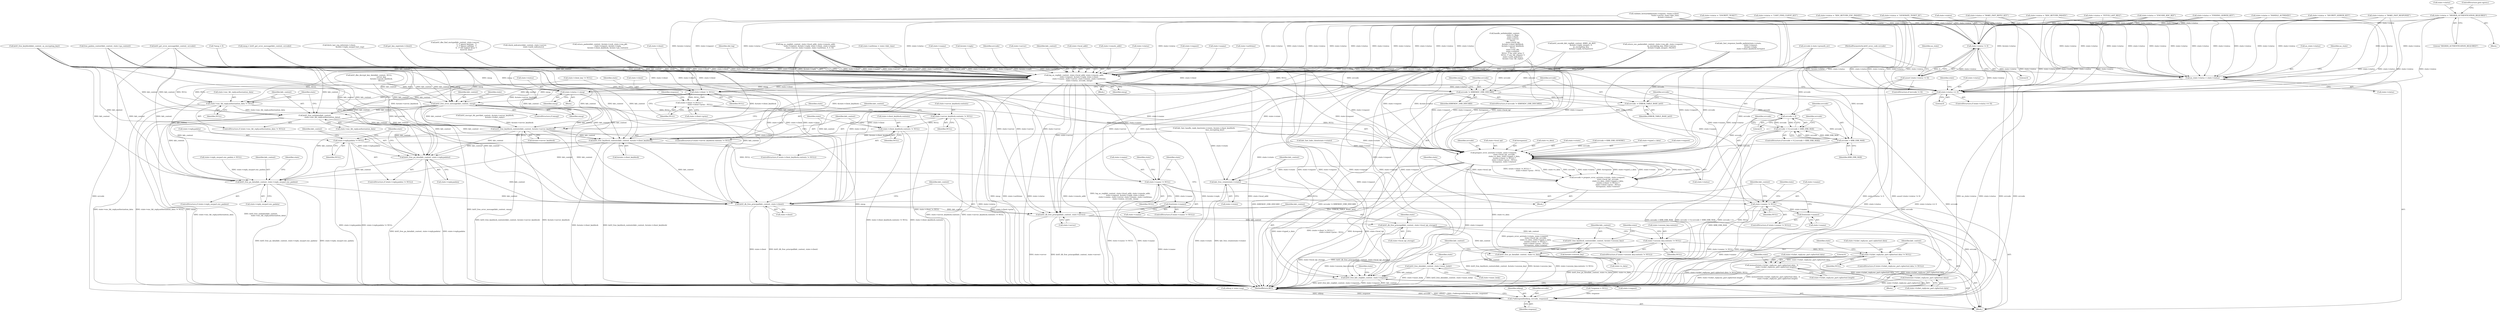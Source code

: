 digraph "0_krb5_ffb35baac6981f9e8914f8f3bffd37f284b85970@pointer" {
"1000209" [label="(Call,state->status = \"HIGHER_AUTHENTICATION_REQUIRED\")"];
"1000792" [label="(Call,state->status != 0)"];
"1000791" [label="(Call,assert (state->status != 0))"];
"1000797" [label="(Call,au_state->status = state->status)"];
"1000847" [label="(Call,log_as_req(kdc_context, state->local_addr, state->remote_addr,\n                   state->request, &state->reply, state->client,\n                   state->cname, state->server, state->sname, state->authtime,\n                   state->status, errcode, emsg))"];
"1000889" [label="(Call,state->status == 0)"];
"1000921" [label="(Call,prepare_error_as(state->rstate, state->request,\n                                       state->local_tgt, errcode,\n                                       state->e_data, state->typed_e_data,\n                                       ((state->client != NULL) ?\n                                        state->client->princ : NULL),\n                                       &response, state->status))"];
"1000919" [label="(Call,errcode = prepare_error_as(state->rstate, state->request,\n                                       state->local_tgt, errcode,\n                                       state->e_data, state->typed_e_data,\n                                       ((state->client != NULL) ?\n                                        state->client->princ : NULL),\n                                       &response, state->status))"];
"1001157" [label="(Call,(*oldrespond)(oldarg, errcode, response))"];
"1001128" [label="(Call,krb5_free_pa_data(kdc_context, state->e_data))"];
"1001133" [label="(Call,krb5_free_data(kdc_context, state->inner_body))"];
"1001142" [label="(Call,krb5_free_kdc_req(kdc_context, state->request))"];
"1001138" [label="(Call,kdc_free_rstate(state->rstate))"];
"1000895" [label="(Call,state->status = emsg)"];
"1000901" [label="(Call,errcode != KRB5KDC_ERR_DISCARD)"];
"1000905" [label="(Call,errcode -= ERROR_TABLE_BASE_krb5)"];
"1000910" [label="(Call,errcode < 0)"];
"1000909" [label="(Call,errcode < 0 || errcode > KRB_ERR_MAX)"];
"1000913" [label="(Call,errcode > KRB_ERR_MAX)"];
"1000939" [label="(Call,state->client != NULL)"];
"1000938" [label="(Call,(state->client != NULL) ?\n                                        state->client->princ : NULL)"];
"1000966" [label="(Call,state->enc_tkt_reply.authorization_data != NULL)"];
"1000973" [label="(Call,krb5_free_authdata(kdc_context,\n                           state->enc_tkt_reply.authorization_data))"];
"1000988" [label="(Call,krb5_free_keyblock_contents(kdc_context, &state->server_keyblock))"];
"1001002" [label="(Call,krb5_free_keyblock_contents(kdc_context, &state->client_keyblock))"];
"1001016" [label="(Call,krb5_free_pa_data(kdc_context, state->reply.padata))"];
"1001029" [label="(Call,krb5_free_pa_data(kdc_context, state->reply_encpart.enc_padata))"];
"1001056" [label="(Call,krb5_db_free_principal(kdc_context, state->client))"];
"1001061" [label="(Call,krb5_db_free_principal(kdc_context, state->server))"];
"1001066" [label="(Call,krb5_db_free_principal(kdc_context, state->local_tgt_storage))"];
"1001079" [label="(Call,krb5_free_keyblock_contents(kdc_context, &state->session_key))"];
"1000981" [label="(Call,state->server_keyblock.contents != NULL)"];
"1000995" [label="(Call,state->client_keyblock.contents != NULL)"];
"1001009" [label="(Call,state->reply.padata != NULL)"];
"1001037" [label="(Call,state->cname != NULL)"];
"1001042" [label="(Call,free(state->cname))"];
"1001047" [label="(Call,state->sname != NULL)"];
"1001052" [label="(Call,free(state->sname))"];
"1001072" [label="(Call,state->session_key.contents != NULL)"];
"1001086" [label="(Call,state->ticket_reply.enc_part.ciphertext.data != NULL)"];
"1001098" [label="(Call,memset(state->ticket_reply.enc_part.ciphertext.data , 0,\n               state->ticket_reply.enc_part.ciphertext.length))"];
"1001118" [label="(Call,free(state->ticket_reply.enc_part.ciphertext.data))"];
"1000962" [label="(Call,krb5_free_error_message(kdc_context, emsg))"];
"1000883" [label="(Identifier,did_log)"];
"1000404" [label="(Call,state->reply_encpart.enc_padata = NULL)"];
"1000939" [label="(Call,state->client != NULL)"];
"1000914" [label="(Identifier,errcode)"];
"1000228" [label="(Call,krb5_dbe_find_enctype(kdc_context, state->server,\n                                         -1, /* ignore keytype   */\n                                         -1, /* Ignore salttype  */\n                                         0,  /* Get highest kvno */\n                                         &server_key))"];
"1001049" [label="(Identifier,state)"];
"1000900" [label="(ControlStructure,if (errcode != KRB5KDC_ERR_DISCARD))"];
"1000889" [label="(Call,state->status == 0)"];
"1001063" [label="(Call,state->server)"];
"1000791" [label="(Call,assert (state->status != 0))"];
"1001052" [label="(Call,free(state->sname))"];
"1001073" [label="(Call,state->session_key.contents)"];
"1000932" [label="(Call,state->e_data)"];
"1000902" [label="(Identifier,errcode)"];
"1000839" [label="(Call,krb5_get_error_message(kdc_context, errcode))"];
"1000386" [label="(Call,state->authtime = state->kdc_time)"];
"1000909" [label="(Call,errcode < 0 || errcode > KRB_ERR_MAX)"];
"1000865" [label="(Call,state->cname)"];
"1000614" [label="(Call,kdc_fast_handle_reply_key(state->rstate, &state->client_keyblock,\n                                        &as_encrypting_key))"];
"1000903" [label="(Identifier,KRB5KDC_ERR_DISCARD)"];
"1000967" [label="(Call,state->enc_tkt_reply.authorization_data)"];
"1001134" [label="(Identifier,kdc_context)"];
"1000987" [label="(Identifier,NULL)"];
"1001091" [label="(Identifier,state)"];
"1000858" [label="(Call,&state->reply)"];
"1000906" [label="(Identifier,errcode)"];
"1000880" [label="(Identifier,errcode)"];
"1000513" [label="(Call,state->status = \"HANDLE_AUTHDATA\")"];
"1000198" [label="(Call,check_indicators(kdc_context, state->server,\n                               state->auth_indicators))"];
"1001066" [label="(Call,krb5_db_free_principal(kdc_context, state->local_tgt_storage))"];
"1001017" [label="(Identifier,kdc_context)"];
"1000846" [label="(Block,)"];
"1000413" [label="(Call,return_padata(kdc_context, &state->rock, state->req_pkt,\n                            state->request, &state->reply,\n                            &state->client_keyblock, &state->pa_context))"];
"1001026" [label="(Identifier,state)"];
"1000962" [label="(Call,krb5_free_error_message(kdc_context, emsg))"];
"1000905" [label="(Call,errcode -= ERROR_TABLE_BASE_krb5)"];
"1001016" [label="(Call,krb5_free_pa_data(kdc_context, state->reply.padata))"];
"1000241" [label="(Call,state->status = \"FINDING_SERVER_KEY\")"];
"1001041" [label="(Identifier,NULL)"];
"1000318" [label="(Call,state->status = \"FETCH_LAST_REQ\")"];
"1001018" [label="(Call,state->reply.padata)"];
"1001085" [label="(ControlStructure,if (state->ticket_reply.enc_part.ciphertext.data != NULL))"];
"1000920" [label="(Identifier,errcode)"];
"1000943" [label="(Identifier,NULL)"];
"1000944" [label="(Call,state->client->princ)"];
"1001138" [label="(Call,kdc_free_rstate(state->rstate))"];
"1001081" [label="(Call,&state->session_key)"];
"1000455" [label="(Call,state->status = \"CANT_FIND_CLIENT_KEY\")"];
"1001047" [label="(Call,state->sname != NULL)"];
"1001043" [label="(Call,state->cname)"];
"1000213" [label="(Literal,\"HIGHER_AUTHENTICATION_REQUIRED\")"];
"1000825" [label="(Call,free_padata_context(kdc_context, state->pa_context))"];
"1000938" [label="(Call,(state->client != NULL) ?\n                                        state->client->princ : NULL)"];
"1001051" [label="(Identifier,NULL)"];
"1000963" [label="(Identifier,kdc_context)"];
"1000210" [label="(Call,state->status)"];
"1001086" [label="(Call,state->ticket_reply.enc_part.ciphertext.data != NULL)"];
"1000975" [label="(Call,state->enc_tkt_reply.authorization_data)"];
"1000990" [label="(Call,&state->server_keyblock)"];
"1000868" [label="(Call,state->server)"];
"1001118" [label="(Call,free(state->ticket_reply.enc_part.ciphertext.data))"];
"1000893" [label="(Literal,0)"];
"1000951" [label="(Identifier,response)"];
"1000848" [label="(Identifier,kdc_context)"];
"1000922" [label="(Call,state->rstate)"];
"1000555" [label="(Call,state->status = \"GENERATE_TICKET_ID\")"];
"1000952" [label="(Call,state->status)"];
"1001123" [label="(Identifier,state)"];
"1001009" [label="(Call,state->reply.padata != NULL)"];
"1000750" [label="(Call,log_as_req(kdc_context, state->local_addr, state->remote_addr,\n               state->request, &state->reply, state->client, state->cname,\n               state->server, state->sname, state->authtime, 0, 0, 0))"];
"1000156" [label="(Call,oldarg = state->arg)"];
"1000916" [label="(Call,errcode = KRB_ERR_GENERIC)"];
"1000980" [label="(ControlStructure,if (state->server_keyblock.contents != NULL))"];
"1001099" [label="(Call,state->ticket_reply.enc_part.ciphertext.data)"];
"1001071" [label="(ControlStructure,if (state->session_key.contents != NULL))"];
"1001062" [label="(Identifier,kdc_context)"];
"1001158" [label="(Identifier,oldarg)"];
"1000627" [label="(Call,state->status = \"MAKE_FAST_REPLY_KEY\")"];
"1001142" [label="(Call,krb5_free_kdc_req(kdc_context, state->request))"];
"1000787" [label="(ControlStructure,if (errcode != 0))"];
"1001015" [label="(Identifier,NULL)"];
"1000960" [label="(ControlStructure,if (emsg))"];
"1001103" [label="(Identifier,state)"];
"1000801" [label="(Call,state->status)"];
"1000209" [label="(Call,state->status = \"HIGHER_AUTHENTICATION_REQUIRED\")"];
"1001012" [label="(Identifier,state)"];
"1000260" [label="(Call,state->status = \"DECRYPT_SERVER_KEY\")"];
"1000913" [label="(Call,errcode > KRB_ERR_MAX)"];
"1000899" [label="(Identifier,emsg)"];
"1001057" [label="(Identifier,kdc_context)"];
"1001008" [label="(ControlStructure,if (state->reply.padata != NULL))"];
"1001109" [label="(Call,state->ticket_reply.enc_part.ciphertext.length)"];
"1000798" [label="(Call,au_state->status)"];
"1000984" [label="(Identifier,state)"];
"1001078" [label="(Identifier,NULL)"];
"1001079" [label="(Call,krb5_free_keyblock_contents(kdc_context, &state->session_key))"];
"1000982" [label="(Call,state->server_keyblock.contents)"];
"1000128" [label="(Call,*emsg = 0)"];
"1001004" [label="(Call,&state->client_keyblock)"];
"1001068" [label="(Call,state->local_tgt_storage)"];
"1001037" [label="(Call,state->cname != NULL)"];
"1001072" [label="(Call,state->session_key.contents != NULL)"];
"1000910" [label="(Call,errcode < 0)"];
"1000341" [label="(Call,get_key_exp(state->client))"];
"1001129" [label="(Identifier,kdc_context)"];
"1001053" [label="(Call,state->sname)"];
"1000116" [label="(MethodParameterIn,krb5_error_code errcode)"];
"1000961" [label="(Identifier,emsg)"];
"1000214" [label="(ControlStructure,goto egress;)"];
"1000662" [label="(Call,kdc_fast_hide_client(state->rstate))"];
"1000593" [label="(Call,state->status = \"MAKE_FAST_RESPONSE\")"];
"1000792" [label="(Call,state->status != 0)"];
"1001061" [label="(Call,krb5_db_free_principal(kdc_context, state->server))"];
"1001130" [label="(Call,state->e_data)"];
"1000988" [label="(Call,krb5_free_keyblock_contents(kdc_context, &state->server_keyblock))"];
"1000250" [label="(Call,krb5_dbe_decrypt_key_data(kdc_context, NULL,\n                                             server_key,\n                                             &state->server_keyblock,\n                                             NULL))"];
"1001097" [label="(Block,)"];
"1000998" [label="(Identifier,state)"];
"1000635" [label="(Call,return_enc_padata(kdc_context, state->req_pkt, state->request,\n                                as_encrypting_key, state->server,\n                                &state->reply_encpart, FALSE))"];
"1000921" [label="(Call,prepare_error_as(state->rstate, state->request,\n                                       state->local_tgt, errcode,\n                                       state->e_data, state->typed_e_data,\n                                       ((state->client != NULL) ?\n                                        state->client->princ : NULL),\n                                       &response, state->status))"];
"1001001" [label="(Identifier,NULL)"];
"1001159" [label="(Identifier,errcode)"];
"1000896" [label="(Call,state->status)"];
"1000994" [label="(ControlStructure,if (state->client_keyblock.contents != NULL))"];
"1001054" [label="(Identifier,state)"];
"1000935" [label="(Call,state->typed_e_data)"];
"1000925" [label="(Call,state->request)"];
"1000117" [label="(Block,)"];
"1000904" [label="(Block,)"];
"1000832" [label="(Call,krb5_free_keyblock(kdc_context, as_encrypting_key))"];
"1001038" [label="(Call,state->cname)"];
"1000957" [label="(Identifier,state)"];
"1000972" [label="(Identifier,NULL)"];
"1000466" [label="(Call,handle_authdata(kdc_context,\n                              state->c_flags,\n                              state->client,\n                              state->server,\n                              NULL,\n                              state->local_tgt,\n                              &state->client_keyblock,\n                              &state->server_keyblock,\n                              NULL,\n                              state->req_pkt,\n                              state->request,\n                              NULL, /* for_user_princ */\n                              NULL, /* enc_tkt_request */\n                              state->auth_indicators,\n                              &state->enc_tkt_reply))"];
"1000793" [label="(Call,state->status)"];
"1000966" [label="(Call,state->enc_tkt_reply.authorization_data != NULL)"];
"1001135" [label="(Call,state->inner_body)"];
"1000797" [label="(Call,au_state->status = state->status)"];
"1000888" [label="(ControlStructure,if (state->status == 0))"];
"1000973" [label="(Call,krb5_free_authdata(kdc_context,\n                           state->enc_tkt_reply.authorization_data))"];
"1001143" [label="(Identifier,kdc_context)"];
"1000837" [label="(Call,emsg = krb5_get_error_message(kdc_context, errcode))"];
"1000989" [label="(Identifier,kdc_context)"];
"1001160" [label="(Identifier,response)"];
"1000907" [label="(Identifier,ERROR_TABLE_BASE_krb5)"];
"1001030" [label="(Identifier,kdc_context)"];
"1001036" [label="(ControlStructure,if (state->cname != NULL))"];
"1001096" [label="(Identifier,NULL)"];
"1000964" [label="(Identifier,emsg)"];
"1000974" [label="(Identifier,kdc_context)"];
"1000995" [label="(Call,state->client_keyblock.contents != NULL)"];
"1001010" [label="(Call,state->reply.padata)"];
"1000931" [label="(Identifier,errcode)"];
"1000307" [label="(Call,fetch_last_req_info(state->client,\n                                       &state->reply_encpart.last_req))"];
"1000849" [label="(Call,state->local_addr)"];
"1000928" [label="(Call,state->local_tgt)"];
"1001003" [label="(Identifier,kdc_context)"];
"1000949" [label="(Identifier,NULL)"];
"1001046" [label="(ControlStructure,if (state->sname != NULL))"];
"1001067" [label="(Identifier,kdc_context)"];
"1000796" [label="(Literal,0)"];
"1000693" [label="(Call,state->client_key != NULL)"];
"1000815" [label="(Call,errcode || state->preauth_err)"];
"1000852" [label="(Call,state->remote_addr)"];
"1000950" [label="(Call,&response)"];
"1001128" [label="(Call,krb5_free_pa_data(kdc_context, state->e_data))"];
"1000124" [label="(Call,*response = NULL)"];
"1000965" [label="(ControlStructure,if (state->enc_tkt_reply.authorization_data != NULL))"];
"1001039" [label="(Identifier,state)"];
"1001002" [label="(Call,krb5_free_keyblock_contents(kdc_context, &state->client_keyblock))"];
"1000894" [label="(Block,)"];
"1000912" [label="(Literal,0)"];
"1001119" [label="(Call,state->ticket_reply.enc_part.ciphertext.data)"];
"1001098" [label="(Call,memset(state->ticket_reply.enc_part.ciphertext.data , 0,\n               state->ticket_reply.enc_part.ciphertext.length))"];
"1000877" [label="(Call,state->status)"];
"1000534" [label="(Call,state->status = \"ENCRYPT_TICKET\")"];
"1000981" [label="(Call,state->server_keyblock.contents != NULL)"];
"1001044" [label="(Identifier,state)"];
"1000855" [label="(Call,state->request)"];
"1000871" [label="(Call,state->sname)"];
"1000895" [label="(Call,state->status = emsg)"];
"1001133" [label="(Call,krb5_free_data(kdc_context, state->inner_body))"];
"1001140" [label="(Identifier,state)"];
"1001048" [label="(Call,state->sname)"];
"1001023" [label="(ControlStructure,if (state->reply_encpart.enc_padata))"];
"1000847" [label="(Call,log_as_req(kdc_context, state->local_addr, state->remote_addr,\n                   state->request, &state->reply, state->client,\n                   state->cname, state->server, state->sname, state->authtime,\n                   state->status, errcode, emsg))"];
"1001161" [label="(MethodReturn,RET)"];
"1000881" [label="(Identifier,emsg)"];
"1000440" [label="(Call,state->status = \"KDC_RETURN_PADATA\")"];
"1000946" [label="(Identifier,state)"];
"1000874" [label="(Call,state->authtime)"];
"1000969" [label="(Identifier,state)"];
"1001058" [label="(Call,state->client)"];
"1001108" [label="(Literal,0)"];
"1000901" [label="(Call,errcode != KRB5KDC_ERR_DISCARD)"];
"1000655" [label="(Call,state->status = \"KDC_RETURN_ENC_PADATA\")"];
"1001149" [label="(Identifier,state)"];
"1001157" [label="(Call,(*oldrespond)(oldarg, errcode, response))"];
"1001080" [label="(Identifier,kdc_context)"];
"1001075" [label="(Identifier,state)"];
"1001029" [label="(Call,krb5_free_pa_data(kdc_context, state->reply_encpart.enc_padata))"];
"1000911" [label="(Identifier,errcode)"];
"1000940" [label="(Call,state->client)"];
"1000806" [label="(Identifier,au_state)"];
"1000574" [label="(Call,kdc_fast_response_handle_padata(state->rstate,\n                                              state->request,\n                                              &state->reply,\n                                              state->client_keyblock.enctype))"];
"1001042" [label="(Call,free(state->cname))"];
"1001056" [label="(Call,krb5_db_free_principal(kdc_context, state->client))"];
"1000897" [label="(Identifier,state)"];
"1001144" [label="(Call,state->request)"];
"1000917" [label="(Identifier,errcode)"];
"1001031" [label="(Call,state->reply_encpart.enc_padata)"];
"1000862" [label="(Call,state->client)"];
"1000996" [label="(Call,state->client_keyblock.contents)"];
"1000908" [label="(ControlStructure,if (errcode < 0 || errcode > KRB_ERR_MAX))"];
"1000677" [label="(Call,krb5_encode_kdc_rep(kdc_context, KRB5_AS_REP,\n                                  &state->reply_encpart, 0,\n                                  as_encrypting_key,\n                                  &state->reply, &response))"];
"1000521" [label="(Call,krb5_encrypt_tkt_part(kdc_context, &state->server_keyblock,\n                                    &state->ticket_reply))"];
"1001139" [label="(Call,state->rstate)"];
"1000915" [label="(Identifier,KRB_ERR_MAX)"];
"1000799" [label="(Identifier,au_state)"];
"1000890" [label="(Call,state->status)"];
"1000208" [label="(Block,)"];
"1000714" [label="(Call,state->status = \"ENCODE_KDC_REP\")"];
"1000919" [label="(Call,errcode = prepare_error_as(state->rstate, state->request,\n                                       state->local_tgt, errcode,\n                                       state->e_data, state->typed_e_data,\n                                       ((state->client != NULL) ?\n                                        state->client->princ : NULL),\n                                       &response, state->status))"];
"1000172" [label="(Call,validate_forwardable(state->request, *state->client,\n                                        *state->server, state->kdc_time,\n                                        &state->status))"];
"1001087" [label="(Call,state->ticket_reply.enc_part.ciphertext.data)"];
"1000209" -> "1000208"  [label="AST: "];
"1000209" -> "1000213"  [label="CFG: "];
"1000210" -> "1000209"  [label="AST: "];
"1000213" -> "1000209"  [label="AST: "];
"1000214" -> "1000209"  [label="CFG: "];
"1000209" -> "1000792"  [label="DDG: state->status"];
"1000209" -> "1000797"  [label="DDG: state->status"];
"1000209" -> "1000847"  [label="DDG: state->status"];
"1000209" -> "1000889"  [label="DDG: state->status"];
"1000792" -> "1000791"  [label="AST: "];
"1000792" -> "1000796"  [label="CFG: "];
"1000793" -> "1000792"  [label="AST: "];
"1000796" -> "1000792"  [label="AST: "];
"1000791" -> "1000792"  [label="CFG: "];
"1000792" -> "1000791"  [label="DDG: state->status"];
"1000792" -> "1000791"  [label="DDG: 0"];
"1000172" -> "1000792"  [label="DDG: &state->status"];
"1000655" -> "1000792"  [label="DDG: state->status"];
"1000714" -> "1000792"  [label="DDG: state->status"];
"1000513" -> "1000792"  [label="DDG: state->status"];
"1000318" -> "1000792"  [label="DDG: state->status"];
"1000627" -> "1000792"  [label="DDG: state->status"];
"1000555" -> "1000792"  [label="DDG: state->status"];
"1000593" -> "1000792"  [label="DDG: state->status"];
"1000241" -> "1000792"  [label="DDG: state->status"];
"1000440" -> "1000792"  [label="DDG: state->status"];
"1000455" -> "1000792"  [label="DDG: state->status"];
"1000260" -> "1000792"  [label="DDG: state->status"];
"1000534" -> "1000792"  [label="DDG: state->status"];
"1000792" -> "1000797"  [label="DDG: state->status"];
"1000792" -> "1000847"  [label="DDG: state->status"];
"1000792" -> "1000889"  [label="DDG: state->status"];
"1000791" -> "1000787"  [label="AST: "];
"1000799" -> "1000791"  [label="CFG: "];
"1000791" -> "1001161"  [label="DDG: state->status != 0"];
"1000791" -> "1001161"  [label="DDG: assert (state->status != 0)"];
"1000797" -> "1000117"  [label="AST: "];
"1000797" -> "1000801"  [label="CFG: "];
"1000798" -> "1000797"  [label="AST: "];
"1000801" -> "1000797"  [label="AST: "];
"1000806" -> "1000797"  [label="CFG: "];
"1000797" -> "1001161"  [label="DDG: au_state->status"];
"1000797" -> "1001161"  [label="DDG: state->status"];
"1000172" -> "1000797"  [label="DDG: &state->status"];
"1000655" -> "1000797"  [label="DDG: state->status"];
"1000714" -> "1000797"  [label="DDG: state->status"];
"1000318" -> "1000797"  [label="DDG: state->status"];
"1000627" -> "1000797"  [label="DDG: state->status"];
"1000555" -> "1000797"  [label="DDG: state->status"];
"1000593" -> "1000797"  [label="DDG: state->status"];
"1000241" -> "1000797"  [label="DDG: state->status"];
"1000440" -> "1000797"  [label="DDG: state->status"];
"1000455" -> "1000797"  [label="DDG: state->status"];
"1000513" -> "1000797"  [label="DDG: state->status"];
"1000260" -> "1000797"  [label="DDG: state->status"];
"1000534" -> "1000797"  [label="DDG: state->status"];
"1000847" -> "1000846"  [label="AST: "];
"1000847" -> "1000881"  [label="CFG: "];
"1000848" -> "1000847"  [label="AST: "];
"1000849" -> "1000847"  [label="AST: "];
"1000852" -> "1000847"  [label="AST: "];
"1000855" -> "1000847"  [label="AST: "];
"1000858" -> "1000847"  [label="AST: "];
"1000862" -> "1000847"  [label="AST: "];
"1000865" -> "1000847"  [label="AST: "];
"1000868" -> "1000847"  [label="AST: "];
"1000871" -> "1000847"  [label="AST: "];
"1000874" -> "1000847"  [label="AST: "];
"1000877" -> "1000847"  [label="AST: "];
"1000880" -> "1000847"  [label="AST: "];
"1000881" -> "1000847"  [label="AST: "];
"1000883" -> "1000847"  [label="CFG: "];
"1000847" -> "1001161"  [label="DDG: &state->reply"];
"1000847" -> "1001161"  [label="DDG: state->local_addr"];
"1000847" -> "1001161"  [label="DDG: emsg"];
"1000847" -> "1001161"  [label="DDG: state->authtime"];
"1000847" -> "1001161"  [label="DDG: state->remote_addr"];
"1000847" -> "1001161"  [label="DDG: log_as_req(kdc_context, state->local_addr, state->remote_addr,\n                   state->request, &state->reply, state->client,\n                   state->cname, state->server, state->sname, state->authtime,\n                   state->status, errcode, emsg)"];
"1000847" -> "1001161"  [label="DDG: state->status"];
"1000832" -> "1000847"  [label="DDG: kdc_context"];
"1000825" -> "1000847"  [label="DDG: kdc_context"];
"1000839" -> "1000847"  [label="DDG: kdc_context"];
"1000839" -> "1000847"  [label="DDG: errcode"];
"1000750" -> "1000847"  [label="DDG: state->local_addr"];
"1000750" -> "1000847"  [label="DDG: state->remote_addr"];
"1000750" -> "1000847"  [label="DDG: state->request"];
"1000750" -> "1000847"  [label="DDG: &state->reply"];
"1000750" -> "1000847"  [label="DDG: state->client"];
"1000750" -> "1000847"  [label="DDG: state->cname"];
"1000750" -> "1000847"  [label="DDG: state->server"];
"1000750" -> "1000847"  [label="DDG: state->sname"];
"1000750" -> "1000847"  [label="DDG: state->authtime"];
"1000466" -> "1000847"  [label="DDG: state->request"];
"1000466" -> "1000847"  [label="DDG: state->client"];
"1000466" -> "1000847"  [label="DDG: state->server"];
"1000413" -> "1000847"  [label="DDG: state->request"];
"1000413" -> "1000847"  [label="DDG: &state->reply"];
"1000574" -> "1000847"  [label="DDG: state->request"];
"1000574" -> "1000847"  [label="DDG: &state->reply"];
"1000172" -> "1000847"  [label="DDG: state->request"];
"1000172" -> "1000847"  [label="DDG: &state->status"];
"1000635" -> "1000847"  [label="DDG: state->request"];
"1000635" -> "1000847"  [label="DDG: state->server"];
"1000677" -> "1000847"  [label="DDG: &state->reply"];
"1000341" -> "1000847"  [label="DDG: state->client"];
"1000307" -> "1000847"  [label="DDG: state->client"];
"1000228" -> "1000847"  [label="DDG: state->server"];
"1000198" -> "1000847"  [label="DDG: state->server"];
"1000386" -> "1000847"  [label="DDG: state->authtime"];
"1000655" -> "1000847"  [label="DDG: state->status"];
"1000714" -> "1000847"  [label="DDG: state->status"];
"1000318" -> "1000847"  [label="DDG: state->status"];
"1000627" -> "1000847"  [label="DDG: state->status"];
"1000555" -> "1000847"  [label="DDG: state->status"];
"1000593" -> "1000847"  [label="DDG: state->status"];
"1000241" -> "1000847"  [label="DDG: state->status"];
"1000440" -> "1000847"  [label="DDG: state->status"];
"1000455" -> "1000847"  [label="DDG: state->status"];
"1000513" -> "1000847"  [label="DDG: state->status"];
"1000260" -> "1000847"  [label="DDG: state->status"];
"1000534" -> "1000847"  [label="DDG: state->status"];
"1000815" -> "1000847"  [label="DDG: errcode"];
"1000116" -> "1000847"  [label="DDG: errcode"];
"1000837" -> "1000847"  [label="DDG: emsg"];
"1000128" -> "1000847"  [label="DDG: emsg"];
"1000847" -> "1000889"  [label="DDG: state->status"];
"1000847" -> "1000895"  [label="DDG: emsg"];
"1000847" -> "1000901"  [label="DDG: errcode"];
"1000847" -> "1000921"  [label="DDG: state->request"];
"1000847" -> "1000939"  [label="DDG: state->client"];
"1000847" -> "1000962"  [label="DDG: kdc_context"];
"1000847" -> "1000962"  [label="DDG: emsg"];
"1000847" -> "1000973"  [label="DDG: kdc_context"];
"1000847" -> "1000988"  [label="DDG: kdc_context"];
"1000847" -> "1001002"  [label="DDG: kdc_context"];
"1000847" -> "1001016"  [label="DDG: kdc_context"];
"1000847" -> "1001029"  [label="DDG: kdc_context"];
"1000847" -> "1001037"  [label="DDG: state->cname"];
"1000847" -> "1001047"  [label="DDG: state->sname"];
"1000847" -> "1001056"  [label="DDG: kdc_context"];
"1000847" -> "1001056"  [label="DDG: state->client"];
"1000847" -> "1001061"  [label="DDG: state->server"];
"1000847" -> "1001142"  [label="DDG: state->request"];
"1000847" -> "1001157"  [label="DDG: errcode"];
"1000889" -> "1000888"  [label="AST: "];
"1000889" -> "1000893"  [label="CFG: "];
"1000890" -> "1000889"  [label="AST: "];
"1000893" -> "1000889"  [label="AST: "];
"1000897" -> "1000889"  [label="CFG: "];
"1000902" -> "1000889"  [label="CFG: "];
"1000889" -> "1001161"  [label="DDG: state->status"];
"1000889" -> "1001161"  [label="DDG: state->status == 0"];
"1000172" -> "1000889"  [label="DDG: &state->status"];
"1000655" -> "1000889"  [label="DDG: state->status"];
"1000714" -> "1000889"  [label="DDG: state->status"];
"1000318" -> "1000889"  [label="DDG: state->status"];
"1000627" -> "1000889"  [label="DDG: state->status"];
"1000555" -> "1000889"  [label="DDG: state->status"];
"1000593" -> "1000889"  [label="DDG: state->status"];
"1000241" -> "1000889"  [label="DDG: state->status"];
"1000440" -> "1000889"  [label="DDG: state->status"];
"1000455" -> "1000889"  [label="DDG: state->status"];
"1000513" -> "1000889"  [label="DDG: state->status"];
"1000260" -> "1000889"  [label="DDG: state->status"];
"1000534" -> "1000889"  [label="DDG: state->status"];
"1000889" -> "1000921"  [label="DDG: state->status"];
"1000921" -> "1000919"  [label="AST: "];
"1000921" -> "1000952"  [label="CFG: "];
"1000922" -> "1000921"  [label="AST: "];
"1000925" -> "1000921"  [label="AST: "];
"1000928" -> "1000921"  [label="AST: "];
"1000931" -> "1000921"  [label="AST: "];
"1000932" -> "1000921"  [label="AST: "];
"1000935" -> "1000921"  [label="AST: "];
"1000938" -> "1000921"  [label="AST: "];
"1000950" -> "1000921"  [label="AST: "];
"1000952" -> "1000921"  [label="AST: "];
"1000919" -> "1000921"  [label="CFG: "];
"1000921" -> "1001161"  [label="DDG: state->typed_e_data"];
"1000921" -> "1001161"  [label="DDG: (state->client != NULL) ?\n                                        state->client->princ : NULL"];
"1000921" -> "1001161"  [label="DDG: &response"];
"1000921" -> "1001161"  [label="DDG: state->local_tgt"];
"1000921" -> "1000919"  [label="DDG: state->request"];
"1000921" -> "1000919"  [label="DDG: state->local_tgt"];
"1000921" -> "1000919"  [label="DDG: (state->client != NULL) ?\n                                        state->client->princ : NULL"];
"1000921" -> "1000919"  [label="DDG: state->e_data"];
"1000921" -> "1000919"  [label="DDG: errcode"];
"1000921" -> "1000919"  [label="DDG: state->status"];
"1000921" -> "1000919"  [label="DDG: &response"];
"1000921" -> "1000919"  [label="DDG: state->typed_e_data"];
"1000921" -> "1000919"  [label="DDG: state->rstate"];
"1000574" -> "1000921"  [label="DDG: state->rstate"];
"1000574" -> "1000921"  [label="DDG: state->request"];
"1000662" -> "1000921"  [label="DDG: state->rstate"];
"1000614" -> "1000921"  [label="DDG: state->rstate"];
"1000466" -> "1000921"  [label="DDG: state->request"];
"1000466" -> "1000921"  [label="DDG: state->local_tgt"];
"1000413" -> "1000921"  [label="DDG: state->request"];
"1000172" -> "1000921"  [label="DDG: state->request"];
"1000172" -> "1000921"  [label="DDG: &state->status"];
"1000750" -> "1000921"  [label="DDG: state->request"];
"1000635" -> "1000921"  [label="DDG: state->request"];
"1000910" -> "1000921"  [label="DDG: errcode"];
"1000913" -> "1000921"  [label="DDG: errcode"];
"1000916" -> "1000921"  [label="DDG: errcode"];
"1000116" -> "1000921"  [label="DDG: errcode"];
"1000939" -> "1000921"  [label="DDG: NULL"];
"1000677" -> "1000921"  [label="DDG: &response"];
"1000895" -> "1000921"  [label="DDG: state->status"];
"1000921" -> "1001128"  [label="DDG: state->e_data"];
"1000921" -> "1001138"  [label="DDG: state->rstate"];
"1000921" -> "1001142"  [label="DDG: state->request"];
"1000919" -> "1000904"  [label="AST: "];
"1000920" -> "1000919"  [label="AST: "];
"1000957" -> "1000919"  [label="CFG: "];
"1000919" -> "1001161"  [label="DDG: prepare_error_as(state->rstate, state->request,\n                                       state->local_tgt, errcode,\n                                       state->e_data, state->typed_e_data,\n                                       ((state->client != NULL) ?\n                                        state->client->princ : NULL),\n                                       &response, state->status)"];
"1000116" -> "1000919"  [label="DDG: errcode"];
"1000919" -> "1001157"  [label="DDG: errcode"];
"1001157" -> "1000117"  [label="AST: "];
"1001157" -> "1001160"  [label="CFG: "];
"1001158" -> "1001157"  [label="AST: "];
"1001159" -> "1001157"  [label="AST: "];
"1001160" -> "1001157"  [label="AST: "];
"1001161" -> "1001157"  [label="CFG: "];
"1001157" -> "1001161"  [label="DDG: response"];
"1001157" -> "1001161"  [label="DDG: errcode"];
"1001157" -> "1001161"  [label="DDG: oldarg"];
"1001157" -> "1001161"  [label="DDG: (*oldrespond)(oldarg, errcode, response)"];
"1000156" -> "1001157"  [label="DDG: oldarg"];
"1000815" -> "1001157"  [label="DDG: errcode"];
"1000839" -> "1001157"  [label="DDG: errcode"];
"1000901" -> "1001157"  [label="DDG: errcode"];
"1000116" -> "1001157"  [label="DDG: errcode"];
"1000124" -> "1001157"  [label="DDG: response"];
"1001128" -> "1000117"  [label="AST: "];
"1001128" -> "1001130"  [label="CFG: "];
"1001129" -> "1001128"  [label="AST: "];
"1001130" -> "1001128"  [label="AST: "];
"1001134" -> "1001128"  [label="CFG: "];
"1001128" -> "1001161"  [label="DDG: state->e_data"];
"1001128" -> "1001161"  [label="DDG: krb5_free_pa_data(kdc_context, state->e_data)"];
"1001079" -> "1001128"  [label="DDG: kdc_context"];
"1001066" -> "1001128"  [label="DDG: kdc_context"];
"1001128" -> "1001133"  [label="DDG: kdc_context"];
"1001133" -> "1000117"  [label="AST: "];
"1001133" -> "1001135"  [label="CFG: "];
"1001134" -> "1001133"  [label="AST: "];
"1001135" -> "1001133"  [label="AST: "];
"1001140" -> "1001133"  [label="CFG: "];
"1001133" -> "1001161"  [label="DDG: state->inner_body"];
"1001133" -> "1001161"  [label="DDG: krb5_free_data(kdc_context, state->inner_body)"];
"1001133" -> "1001142"  [label="DDG: kdc_context"];
"1001142" -> "1000117"  [label="AST: "];
"1001142" -> "1001144"  [label="CFG: "];
"1001143" -> "1001142"  [label="AST: "];
"1001144" -> "1001142"  [label="AST: "];
"1001149" -> "1001142"  [label="CFG: "];
"1001142" -> "1001161"  [label="DDG: krb5_free_kdc_req(kdc_context, state->request)"];
"1001142" -> "1001161"  [label="DDG: state->request"];
"1001142" -> "1001161"  [label="DDG: kdc_context"];
"1000466" -> "1001142"  [label="DDG: state->request"];
"1000413" -> "1001142"  [label="DDG: state->request"];
"1000574" -> "1001142"  [label="DDG: state->request"];
"1000172" -> "1001142"  [label="DDG: state->request"];
"1000750" -> "1001142"  [label="DDG: state->request"];
"1000635" -> "1001142"  [label="DDG: state->request"];
"1001138" -> "1000117"  [label="AST: "];
"1001138" -> "1001139"  [label="CFG: "];
"1001139" -> "1001138"  [label="AST: "];
"1001143" -> "1001138"  [label="CFG: "];
"1001138" -> "1001161"  [label="DDG: state->rstate"];
"1001138" -> "1001161"  [label="DDG: kdc_free_rstate(state->rstate)"];
"1000574" -> "1001138"  [label="DDG: state->rstate"];
"1000662" -> "1001138"  [label="DDG: state->rstate"];
"1000614" -> "1001138"  [label="DDG: state->rstate"];
"1000895" -> "1000894"  [label="AST: "];
"1000895" -> "1000899"  [label="CFG: "];
"1000896" -> "1000895"  [label="AST: "];
"1000899" -> "1000895"  [label="AST: "];
"1000902" -> "1000895"  [label="CFG: "];
"1000895" -> "1001161"  [label="DDG: emsg"];
"1000895" -> "1001161"  [label="DDG: state->status"];
"1000837" -> "1000895"  [label="DDG: emsg"];
"1000128" -> "1000895"  [label="DDG: emsg"];
"1000901" -> "1000900"  [label="AST: "];
"1000901" -> "1000903"  [label="CFG: "];
"1000902" -> "1000901"  [label="AST: "];
"1000903" -> "1000901"  [label="AST: "];
"1000906" -> "1000901"  [label="CFG: "];
"1000961" -> "1000901"  [label="CFG: "];
"1000901" -> "1001161"  [label="DDG: KRB5KDC_ERR_DISCARD"];
"1000901" -> "1001161"  [label="DDG: errcode != KRB5KDC_ERR_DISCARD"];
"1000815" -> "1000901"  [label="DDG: errcode"];
"1000839" -> "1000901"  [label="DDG: errcode"];
"1000116" -> "1000901"  [label="DDG: errcode"];
"1000901" -> "1000905"  [label="DDG: errcode"];
"1000905" -> "1000904"  [label="AST: "];
"1000905" -> "1000907"  [label="CFG: "];
"1000906" -> "1000905"  [label="AST: "];
"1000907" -> "1000905"  [label="AST: "];
"1000911" -> "1000905"  [label="CFG: "];
"1000905" -> "1001161"  [label="DDG: ERROR_TABLE_BASE_krb5"];
"1000116" -> "1000905"  [label="DDG: errcode"];
"1000905" -> "1000910"  [label="DDG: errcode"];
"1000910" -> "1000909"  [label="AST: "];
"1000910" -> "1000912"  [label="CFG: "];
"1000911" -> "1000910"  [label="AST: "];
"1000912" -> "1000910"  [label="AST: "];
"1000914" -> "1000910"  [label="CFG: "];
"1000909" -> "1000910"  [label="CFG: "];
"1000910" -> "1000909"  [label="DDG: errcode"];
"1000910" -> "1000909"  [label="DDG: 0"];
"1000116" -> "1000910"  [label="DDG: errcode"];
"1000910" -> "1000913"  [label="DDG: errcode"];
"1000909" -> "1000908"  [label="AST: "];
"1000909" -> "1000913"  [label="CFG: "];
"1000913" -> "1000909"  [label="AST: "];
"1000917" -> "1000909"  [label="CFG: "];
"1000920" -> "1000909"  [label="CFG: "];
"1000909" -> "1001161"  [label="DDG: errcode < 0"];
"1000909" -> "1001161"  [label="DDG: errcode > KRB_ERR_MAX"];
"1000909" -> "1001161"  [label="DDG: errcode < 0 || errcode > KRB_ERR_MAX"];
"1000913" -> "1000909"  [label="DDG: errcode"];
"1000913" -> "1000909"  [label="DDG: KRB_ERR_MAX"];
"1000913" -> "1000915"  [label="CFG: "];
"1000914" -> "1000913"  [label="AST: "];
"1000915" -> "1000913"  [label="AST: "];
"1000913" -> "1001161"  [label="DDG: KRB_ERR_MAX"];
"1000116" -> "1000913"  [label="DDG: errcode"];
"1000939" -> "1000938"  [label="AST: "];
"1000939" -> "1000943"  [label="CFG: "];
"1000940" -> "1000939"  [label="AST: "];
"1000943" -> "1000939"  [label="AST: "];
"1000946" -> "1000939"  [label="CFG: "];
"1000949" -> "1000939"  [label="CFG: "];
"1000341" -> "1000939"  [label="DDG: state->client"];
"1000750" -> "1000939"  [label="DDG: state->client"];
"1000466" -> "1000939"  [label="DDG: state->client"];
"1000466" -> "1000939"  [label="DDG: NULL"];
"1000307" -> "1000939"  [label="DDG: state->client"];
"1000693" -> "1000939"  [label="DDG: NULL"];
"1000250" -> "1000939"  [label="DDG: NULL"];
"1000939" -> "1000938"  [label="DDG: NULL"];
"1000939" -> "1000966"  [label="DDG: NULL"];
"1000939" -> "1001056"  [label="DDG: state->client"];
"1000938" -> "1000944"  [label="CFG: "];
"1000938" -> "1000949"  [label="CFG: "];
"1000944" -> "1000938"  [label="AST: "];
"1000949" -> "1000938"  [label="AST: "];
"1000951" -> "1000938"  [label="CFG: "];
"1000938" -> "1001161"  [label="DDG: state->client != NULL"];
"1000938" -> "1001161"  [label="DDG: state->client->princ"];
"1000966" -> "1000965"  [label="AST: "];
"1000966" -> "1000972"  [label="CFG: "];
"1000967" -> "1000966"  [label="AST: "];
"1000972" -> "1000966"  [label="AST: "];
"1000974" -> "1000966"  [label="CFG: "];
"1000984" -> "1000966"  [label="CFG: "];
"1000966" -> "1001161"  [label="DDG: state->enc_tkt_reply.authorization_data"];
"1000966" -> "1001161"  [label="DDG: state->enc_tkt_reply.authorization_data != NULL"];
"1000693" -> "1000966"  [label="DDG: NULL"];
"1000466" -> "1000966"  [label="DDG: NULL"];
"1000250" -> "1000966"  [label="DDG: NULL"];
"1000966" -> "1000973"  [label="DDG: state->enc_tkt_reply.authorization_data"];
"1000966" -> "1000981"  [label="DDG: NULL"];
"1000973" -> "1000965"  [label="AST: "];
"1000973" -> "1000975"  [label="CFG: "];
"1000974" -> "1000973"  [label="AST: "];
"1000975" -> "1000973"  [label="AST: "];
"1000984" -> "1000973"  [label="CFG: "];
"1000973" -> "1001161"  [label="DDG: state->enc_tkt_reply.authorization_data"];
"1000973" -> "1001161"  [label="DDG: krb5_free_authdata(kdc_context,\n                           state->enc_tkt_reply.authorization_data)"];
"1000832" -> "1000973"  [label="DDG: kdc_context"];
"1000825" -> "1000973"  [label="DDG: kdc_context"];
"1000962" -> "1000973"  [label="DDG: kdc_context"];
"1000839" -> "1000973"  [label="DDG: kdc_context"];
"1000973" -> "1000988"  [label="DDG: kdc_context"];
"1000973" -> "1001002"  [label="DDG: kdc_context"];
"1000973" -> "1001016"  [label="DDG: kdc_context"];
"1000973" -> "1001029"  [label="DDG: kdc_context"];
"1000973" -> "1001056"  [label="DDG: kdc_context"];
"1000988" -> "1000980"  [label="AST: "];
"1000988" -> "1000990"  [label="CFG: "];
"1000989" -> "1000988"  [label="AST: "];
"1000990" -> "1000988"  [label="AST: "];
"1000998" -> "1000988"  [label="CFG: "];
"1000988" -> "1001161"  [label="DDG: krb5_free_keyblock_contents(kdc_context, &state->server_keyblock)"];
"1000988" -> "1001161"  [label="DDG: &state->server_keyblock"];
"1000832" -> "1000988"  [label="DDG: kdc_context"];
"1000825" -> "1000988"  [label="DDG: kdc_context"];
"1000962" -> "1000988"  [label="DDG: kdc_context"];
"1000839" -> "1000988"  [label="DDG: kdc_context"];
"1000250" -> "1000988"  [label="DDG: &state->server_keyblock"];
"1000521" -> "1000988"  [label="DDG: &state->server_keyblock"];
"1000466" -> "1000988"  [label="DDG: &state->server_keyblock"];
"1000988" -> "1001002"  [label="DDG: kdc_context"];
"1000988" -> "1001016"  [label="DDG: kdc_context"];
"1000988" -> "1001029"  [label="DDG: kdc_context"];
"1000988" -> "1001056"  [label="DDG: kdc_context"];
"1001002" -> "1000994"  [label="AST: "];
"1001002" -> "1001004"  [label="CFG: "];
"1001003" -> "1001002"  [label="AST: "];
"1001004" -> "1001002"  [label="AST: "];
"1001012" -> "1001002"  [label="CFG: "];
"1001002" -> "1001161"  [label="DDG: &state->client_keyblock"];
"1001002" -> "1001161"  [label="DDG: krb5_free_keyblock_contents(kdc_context, &state->client_keyblock)"];
"1000832" -> "1001002"  [label="DDG: kdc_context"];
"1000825" -> "1001002"  [label="DDG: kdc_context"];
"1000962" -> "1001002"  [label="DDG: kdc_context"];
"1000839" -> "1001002"  [label="DDG: kdc_context"];
"1000614" -> "1001002"  [label="DDG: &state->client_keyblock"];
"1000466" -> "1001002"  [label="DDG: &state->client_keyblock"];
"1000413" -> "1001002"  [label="DDG: &state->client_keyblock"];
"1001002" -> "1001016"  [label="DDG: kdc_context"];
"1001002" -> "1001029"  [label="DDG: kdc_context"];
"1001002" -> "1001056"  [label="DDG: kdc_context"];
"1001016" -> "1001008"  [label="AST: "];
"1001016" -> "1001018"  [label="CFG: "];
"1001017" -> "1001016"  [label="AST: "];
"1001018" -> "1001016"  [label="AST: "];
"1001026" -> "1001016"  [label="CFG: "];
"1001016" -> "1001161"  [label="DDG: krb5_free_pa_data(kdc_context, state->reply.padata)"];
"1001016" -> "1001161"  [label="DDG: state->reply.padata"];
"1000832" -> "1001016"  [label="DDG: kdc_context"];
"1000825" -> "1001016"  [label="DDG: kdc_context"];
"1000962" -> "1001016"  [label="DDG: kdc_context"];
"1000839" -> "1001016"  [label="DDG: kdc_context"];
"1001009" -> "1001016"  [label="DDG: state->reply.padata"];
"1001016" -> "1001029"  [label="DDG: kdc_context"];
"1001016" -> "1001056"  [label="DDG: kdc_context"];
"1001029" -> "1001023"  [label="AST: "];
"1001029" -> "1001031"  [label="CFG: "];
"1001030" -> "1001029"  [label="AST: "];
"1001031" -> "1001029"  [label="AST: "];
"1001039" -> "1001029"  [label="CFG: "];
"1001029" -> "1001161"  [label="DDG: krb5_free_pa_data(kdc_context, state->reply_encpart.enc_padata)"];
"1001029" -> "1001161"  [label="DDG: state->reply_encpart.enc_padata"];
"1000832" -> "1001029"  [label="DDG: kdc_context"];
"1000825" -> "1001029"  [label="DDG: kdc_context"];
"1000962" -> "1001029"  [label="DDG: kdc_context"];
"1000839" -> "1001029"  [label="DDG: kdc_context"];
"1000404" -> "1001029"  [label="DDG: state->reply_encpart.enc_padata"];
"1001029" -> "1001056"  [label="DDG: kdc_context"];
"1001056" -> "1000117"  [label="AST: "];
"1001056" -> "1001058"  [label="CFG: "];
"1001057" -> "1001056"  [label="AST: "];
"1001058" -> "1001056"  [label="AST: "];
"1001062" -> "1001056"  [label="CFG: "];
"1001056" -> "1001161"  [label="DDG: state->client"];
"1001056" -> "1001161"  [label="DDG: krb5_db_free_principal(kdc_context, state->client)"];
"1000832" -> "1001056"  [label="DDG: kdc_context"];
"1000825" -> "1001056"  [label="DDG: kdc_context"];
"1000962" -> "1001056"  [label="DDG: kdc_context"];
"1000839" -> "1001056"  [label="DDG: kdc_context"];
"1000341" -> "1001056"  [label="DDG: state->client"];
"1000750" -> "1001056"  [label="DDG: state->client"];
"1000466" -> "1001056"  [label="DDG: state->client"];
"1000307" -> "1001056"  [label="DDG: state->client"];
"1001056" -> "1001061"  [label="DDG: kdc_context"];
"1001061" -> "1000117"  [label="AST: "];
"1001061" -> "1001063"  [label="CFG: "];
"1001062" -> "1001061"  [label="AST: "];
"1001063" -> "1001061"  [label="AST: "];
"1001067" -> "1001061"  [label="CFG: "];
"1001061" -> "1001161"  [label="DDG: krb5_db_free_principal(kdc_context, state->server)"];
"1001061" -> "1001161"  [label="DDG: state->server"];
"1000466" -> "1001061"  [label="DDG: state->server"];
"1000228" -> "1001061"  [label="DDG: state->server"];
"1000750" -> "1001061"  [label="DDG: state->server"];
"1000198" -> "1001061"  [label="DDG: state->server"];
"1000635" -> "1001061"  [label="DDG: state->server"];
"1001061" -> "1001066"  [label="DDG: kdc_context"];
"1001066" -> "1000117"  [label="AST: "];
"1001066" -> "1001068"  [label="CFG: "];
"1001067" -> "1001066"  [label="AST: "];
"1001068" -> "1001066"  [label="AST: "];
"1001075" -> "1001066"  [label="CFG: "];
"1001066" -> "1001161"  [label="DDG: krb5_db_free_principal(kdc_context, state->local_tgt_storage)"];
"1001066" -> "1001161"  [label="DDG: state->local_tgt_storage"];
"1001066" -> "1001079"  [label="DDG: kdc_context"];
"1001079" -> "1001071"  [label="AST: "];
"1001079" -> "1001081"  [label="CFG: "];
"1001080" -> "1001079"  [label="AST: "];
"1001081" -> "1001079"  [label="AST: "];
"1001091" -> "1001079"  [label="CFG: "];
"1001079" -> "1001161"  [label="DDG: krb5_free_keyblock_contents(kdc_context, &state->session_key)"];
"1001079" -> "1001161"  [label="DDG: &state->session_key"];
"1000981" -> "1000980"  [label="AST: "];
"1000981" -> "1000987"  [label="CFG: "];
"1000982" -> "1000981"  [label="AST: "];
"1000987" -> "1000981"  [label="AST: "];
"1000989" -> "1000981"  [label="CFG: "];
"1000998" -> "1000981"  [label="CFG: "];
"1000981" -> "1001161"  [label="DDG: state->server_keyblock.contents != NULL"];
"1000981" -> "1001161"  [label="DDG: state->server_keyblock.contents"];
"1000981" -> "1000995"  [label="DDG: NULL"];
"1000995" -> "1000994"  [label="AST: "];
"1000995" -> "1001001"  [label="CFG: "];
"1000996" -> "1000995"  [label="AST: "];
"1001001" -> "1000995"  [label="AST: "];
"1001003" -> "1000995"  [label="CFG: "];
"1001012" -> "1000995"  [label="CFG: "];
"1000995" -> "1001161"  [label="DDG: state->client_keyblock.contents"];
"1000995" -> "1001161"  [label="DDG: state->client_keyblock.contents != NULL"];
"1000995" -> "1001009"  [label="DDG: NULL"];
"1001009" -> "1001008"  [label="AST: "];
"1001009" -> "1001015"  [label="CFG: "];
"1001010" -> "1001009"  [label="AST: "];
"1001015" -> "1001009"  [label="AST: "];
"1001017" -> "1001009"  [label="CFG: "];
"1001026" -> "1001009"  [label="CFG: "];
"1001009" -> "1001161"  [label="DDG: state->reply.padata != NULL"];
"1001009" -> "1001161"  [label="DDG: state->reply.padata"];
"1001009" -> "1001037"  [label="DDG: NULL"];
"1001037" -> "1001036"  [label="AST: "];
"1001037" -> "1001041"  [label="CFG: "];
"1001038" -> "1001037"  [label="AST: "];
"1001041" -> "1001037"  [label="AST: "];
"1001044" -> "1001037"  [label="CFG: "];
"1001049" -> "1001037"  [label="CFG: "];
"1001037" -> "1001161"  [label="DDG: state->cname"];
"1001037" -> "1001161"  [label="DDG: state->cname != NULL"];
"1000750" -> "1001037"  [label="DDG: state->cname"];
"1001037" -> "1001042"  [label="DDG: state->cname"];
"1001037" -> "1001047"  [label="DDG: NULL"];
"1001042" -> "1001036"  [label="AST: "];
"1001042" -> "1001043"  [label="CFG: "];
"1001043" -> "1001042"  [label="AST: "];
"1001049" -> "1001042"  [label="CFG: "];
"1001042" -> "1001161"  [label="DDG: state->cname"];
"1001047" -> "1001046"  [label="AST: "];
"1001047" -> "1001051"  [label="CFG: "];
"1001048" -> "1001047"  [label="AST: "];
"1001051" -> "1001047"  [label="AST: "];
"1001054" -> "1001047"  [label="CFG: "];
"1001057" -> "1001047"  [label="CFG: "];
"1001047" -> "1001161"  [label="DDG: state->sname != NULL"];
"1001047" -> "1001161"  [label="DDG: state->sname"];
"1000750" -> "1001047"  [label="DDG: state->sname"];
"1001047" -> "1001052"  [label="DDG: state->sname"];
"1001047" -> "1001072"  [label="DDG: NULL"];
"1001052" -> "1001046"  [label="AST: "];
"1001052" -> "1001053"  [label="CFG: "];
"1001053" -> "1001052"  [label="AST: "];
"1001057" -> "1001052"  [label="CFG: "];
"1001052" -> "1001161"  [label="DDG: state->sname"];
"1001072" -> "1001071"  [label="AST: "];
"1001072" -> "1001078"  [label="CFG: "];
"1001073" -> "1001072"  [label="AST: "];
"1001078" -> "1001072"  [label="AST: "];
"1001080" -> "1001072"  [label="CFG: "];
"1001091" -> "1001072"  [label="CFG: "];
"1001072" -> "1001161"  [label="DDG: state->session_key.contents"];
"1001072" -> "1001161"  [label="DDG: state->session_key.contents != NULL"];
"1001072" -> "1001086"  [label="DDG: NULL"];
"1001086" -> "1001085"  [label="AST: "];
"1001086" -> "1001096"  [label="CFG: "];
"1001087" -> "1001086"  [label="AST: "];
"1001096" -> "1001086"  [label="AST: "];
"1001103" -> "1001086"  [label="CFG: "];
"1001129" -> "1001086"  [label="CFG: "];
"1001086" -> "1001161"  [label="DDG: state->ticket_reply.enc_part.ciphertext.data"];
"1001086" -> "1001161"  [label="DDG: state->ticket_reply.enc_part.ciphertext.data != NULL"];
"1001086" -> "1001161"  [label="DDG: NULL"];
"1001086" -> "1001098"  [label="DDG: state->ticket_reply.enc_part.ciphertext.data"];
"1001098" -> "1001097"  [label="AST: "];
"1001098" -> "1001109"  [label="CFG: "];
"1001099" -> "1001098"  [label="AST: "];
"1001108" -> "1001098"  [label="AST: "];
"1001109" -> "1001098"  [label="AST: "];
"1001123" -> "1001098"  [label="CFG: "];
"1001098" -> "1001161"  [label="DDG: state->ticket_reply.enc_part.ciphertext.length"];
"1001098" -> "1001161"  [label="DDG: memset(state->ticket_reply.enc_part.ciphertext.data , 0,\n               state->ticket_reply.enc_part.ciphertext.length)"];
"1001098" -> "1001118"  [label="DDG: state->ticket_reply.enc_part.ciphertext.data"];
"1001118" -> "1001097"  [label="AST: "];
"1001118" -> "1001119"  [label="CFG: "];
"1001119" -> "1001118"  [label="AST: "];
"1001129" -> "1001118"  [label="CFG: "];
"1001118" -> "1001161"  [label="DDG: state->ticket_reply.enc_part.ciphertext.data"];
"1000962" -> "1000960"  [label="AST: "];
"1000962" -> "1000964"  [label="CFG: "];
"1000963" -> "1000962"  [label="AST: "];
"1000964" -> "1000962"  [label="AST: "];
"1000969" -> "1000962"  [label="CFG: "];
"1000962" -> "1001161"  [label="DDG: emsg"];
"1000962" -> "1001161"  [label="DDG: krb5_free_error_message(kdc_context, emsg)"];
"1000832" -> "1000962"  [label="DDG: kdc_context"];
"1000825" -> "1000962"  [label="DDG: kdc_context"];
"1000839" -> "1000962"  [label="DDG: kdc_context"];
"1000837" -> "1000962"  [label="DDG: emsg"];
"1000128" -> "1000962"  [label="DDG: emsg"];
}

